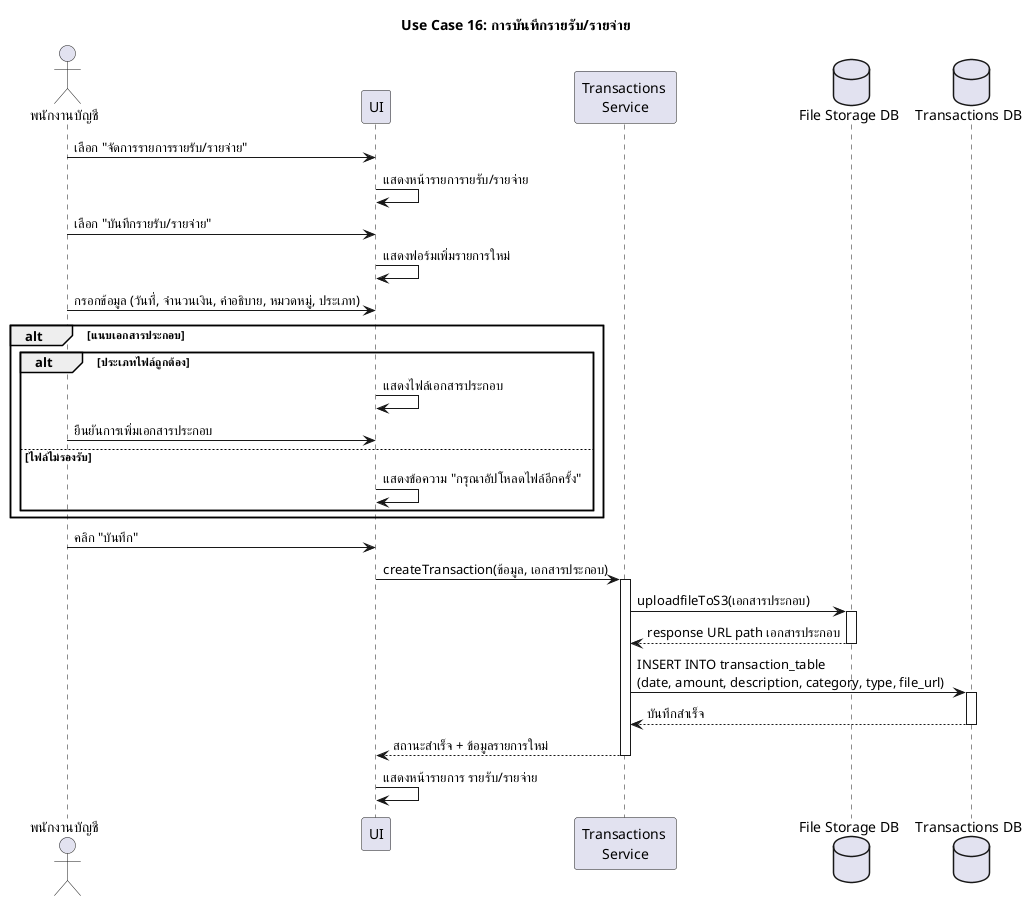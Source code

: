 @startuml Use Case 16: การบันทึกรายรับ/รายจ่าย
skinparam defaultFontName "TH Sarabun New"
title Use Case 16: การบันทึกรายรับ/รายจ่าย

actor "พนักงานบัญชี" as Accountant
participant "UI" as UI
participant "Transactions \nService" as TxnMS
database "File Storage DB" as FileDB
database "Transactions DB" as TxnDB


Accountant -> UI : เลือก "จัดการรายการรายรับ/รายจ่าย"
UI -> UI : แสดงหน้ารายการายรับ/รายจ่าย

Accountant -> UI : เลือก "บันทึกรายรับ/รายจ่าย"
UI -> UI : แสดงฟอร์มเพิ่มรายการใหม่

Accountant -> UI : กรอกข้อมูล (วันที่, จำนวนเงิน, คำอธิบาย, หมวดหมู่, ประเภท)
alt แนบเอกสารประกอบ
    alt ประเภทไฟล์ถูกต้อง
        UI -> UI : แสดงไฟล์เอกสารประกอบ
        Accountant -> UI: ยืนยันการเพิ่มเอกสารประกอบ
    else ไฟล์ไม่รองรับ
        UI->UI : แสดงข้อความ "กรุณาอัปโหลดไฟล์อีกครั้ง"
    end
end

Accountant -> UI : คลิก "บันทึก"
UI -> TxnMS : createTransaction(ข้อมูล, เอกสารประกอบ)
activate TxnMS
TxnMS -> FileDB: uploadfileToS3(เอกสารประกอบ)
activate FileDB
FileDB --> TxnMS: response URL path เอกสารประกอบ
deactivate FileDB



TxnMS -> TxnDB : INSERT INTO transaction_table \n(date, amount, description, category, type, file_url)
activate TxnDB
TxnDB --> TxnMS : บันทึกสำเร็จ
deactivate TxnDB
TxnMS --> UI : สถานะสำเร็จ + ข้อมูลรายการใหม่
deactivate TxnMS

UI -> UI : แสดงหน้ารายการ รายรับ/รายจ่าย
@enduml
